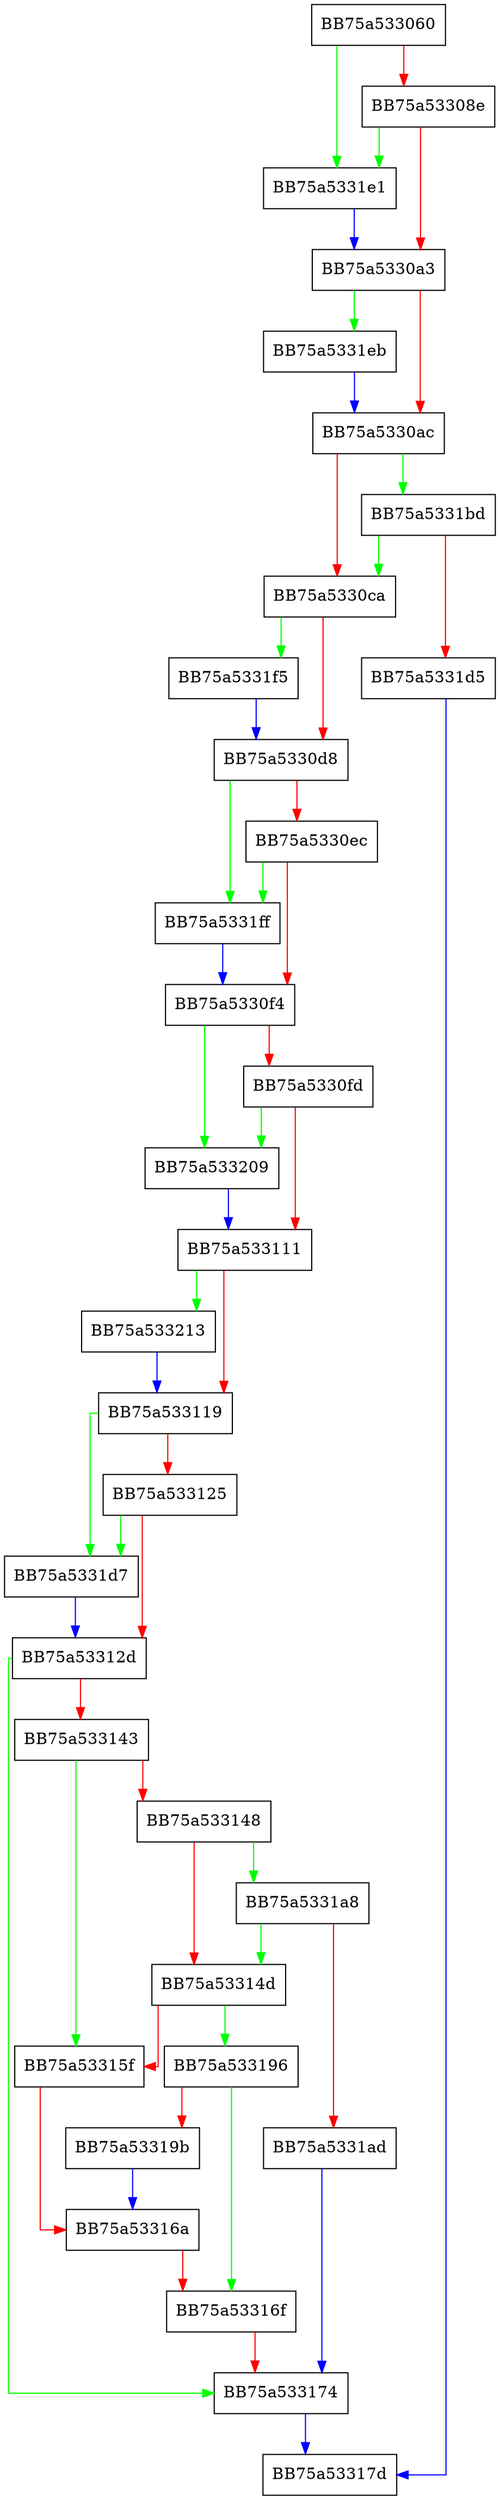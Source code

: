 digraph ReadFromBuffer {
  node [shape="box"];
  graph [splines=ortho];
  BB75a533060 -> BB75a5331e1 [color="green"];
  BB75a533060 -> BB75a53308e [color="red"];
  BB75a53308e -> BB75a5331e1 [color="green"];
  BB75a53308e -> BB75a5330a3 [color="red"];
  BB75a5330a3 -> BB75a5331eb [color="green"];
  BB75a5330a3 -> BB75a5330ac [color="red"];
  BB75a5330ac -> BB75a5331bd [color="green"];
  BB75a5330ac -> BB75a5330ca [color="red"];
  BB75a5330ca -> BB75a5331f5 [color="green"];
  BB75a5330ca -> BB75a5330d8 [color="red"];
  BB75a5330d8 -> BB75a5331ff [color="green"];
  BB75a5330d8 -> BB75a5330ec [color="red"];
  BB75a5330ec -> BB75a5331ff [color="green"];
  BB75a5330ec -> BB75a5330f4 [color="red"];
  BB75a5330f4 -> BB75a533209 [color="green"];
  BB75a5330f4 -> BB75a5330fd [color="red"];
  BB75a5330fd -> BB75a533209 [color="green"];
  BB75a5330fd -> BB75a533111 [color="red"];
  BB75a533111 -> BB75a533213 [color="green"];
  BB75a533111 -> BB75a533119 [color="red"];
  BB75a533119 -> BB75a5331d7 [color="green"];
  BB75a533119 -> BB75a533125 [color="red"];
  BB75a533125 -> BB75a5331d7 [color="green"];
  BB75a533125 -> BB75a53312d [color="red"];
  BB75a53312d -> BB75a533174 [color="green"];
  BB75a53312d -> BB75a533143 [color="red"];
  BB75a533143 -> BB75a53315f [color="green"];
  BB75a533143 -> BB75a533148 [color="red"];
  BB75a533148 -> BB75a5331a8 [color="green"];
  BB75a533148 -> BB75a53314d [color="red"];
  BB75a53314d -> BB75a533196 [color="green"];
  BB75a53314d -> BB75a53315f [color="red"];
  BB75a53315f -> BB75a53316a [color="red"];
  BB75a53316a -> BB75a53316f [color="red"];
  BB75a53316f -> BB75a533174 [color="red"];
  BB75a533174 -> BB75a53317d [color="blue"];
  BB75a533196 -> BB75a53316f [color="green"];
  BB75a533196 -> BB75a53319b [color="red"];
  BB75a53319b -> BB75a53316a [color="blue"];
  BB75a5331a8 -> BB75a53314d [color="green"];
  BB75a5331a8 -> BB75a5331ad [color="red"];
  BB75a5331ad -> BB75a533174 [color="blue"];
  BB75a5331bd -> BB75a5330ca [color="green"];
  BB75a5331bd -> BB75a5331d5 [color="red"];
  BB75a5331d5 -> BB75a53317d [color="blue"];
  BB75a5331d7 -> BB75a53312d [color="blue"];
  BB75a5331e1 -> BB75a5330a3 [color="blue"];
  BB75a5331eb -> BB75a5330ac [color="blue"];
  BB75a5331f5 -> BB75a5330d8 [color="blue"];
  BB75a5331ff -> BB75a5330f4 [color="blue"];
  BB75a533209 -> BB75a533111 [color="blue"];
  BB75a533213 -> BB75a533119 [color="blue"];
}